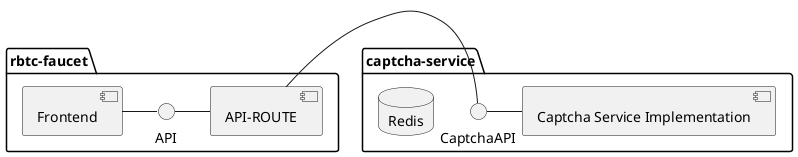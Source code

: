 @startuml
package "rbtc-faucet" {
    [Frontend] - API
    API - [API-ROUTE]
}

package "captcha-service" {
    [API-ROUTE] - CaptchaAPI
    CaptchaAPI - [Captcha Service Implementation]
    database "Redis"
}
@enduml